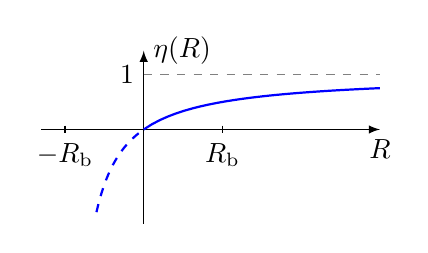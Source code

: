 \begin{tikzpicture}[axis/.style={font=\small,->,>=latex},
                    seged/.style={dashed,gray}
]
 
  \draw[->,>=latex] (-1.3,0) -- (3.0,0) node[below] {$R$}; 
  \draw[->,>=latex] (0,-1.2) -- (0,1.0) node[right] {$\eta(R)$};
  \draw[seged] (0.0, 0.7) node [black,left] {$1$} -- ( 3.0,0.7);
  \draw (-1.0,0.05) -- (-1.0,-0.05) node[below] {$-R_\text{b}$};
  \draw ( 1.0,0.05) -- ( 1.0,-0.05) node[below] {$R_\text{b}$};
  
  \draw[domain= 0.0: 3.0,color=blue,thick,samples=30] plot (\x,{0.7*(\x/(\x+1.0))});
  \draw[domain=-0.6: 0.0,color=blue,thick,dashed,samples=30] plot (\x,{0.7*(\x/(\x+1.0))});

\end{tikzpicture} 
